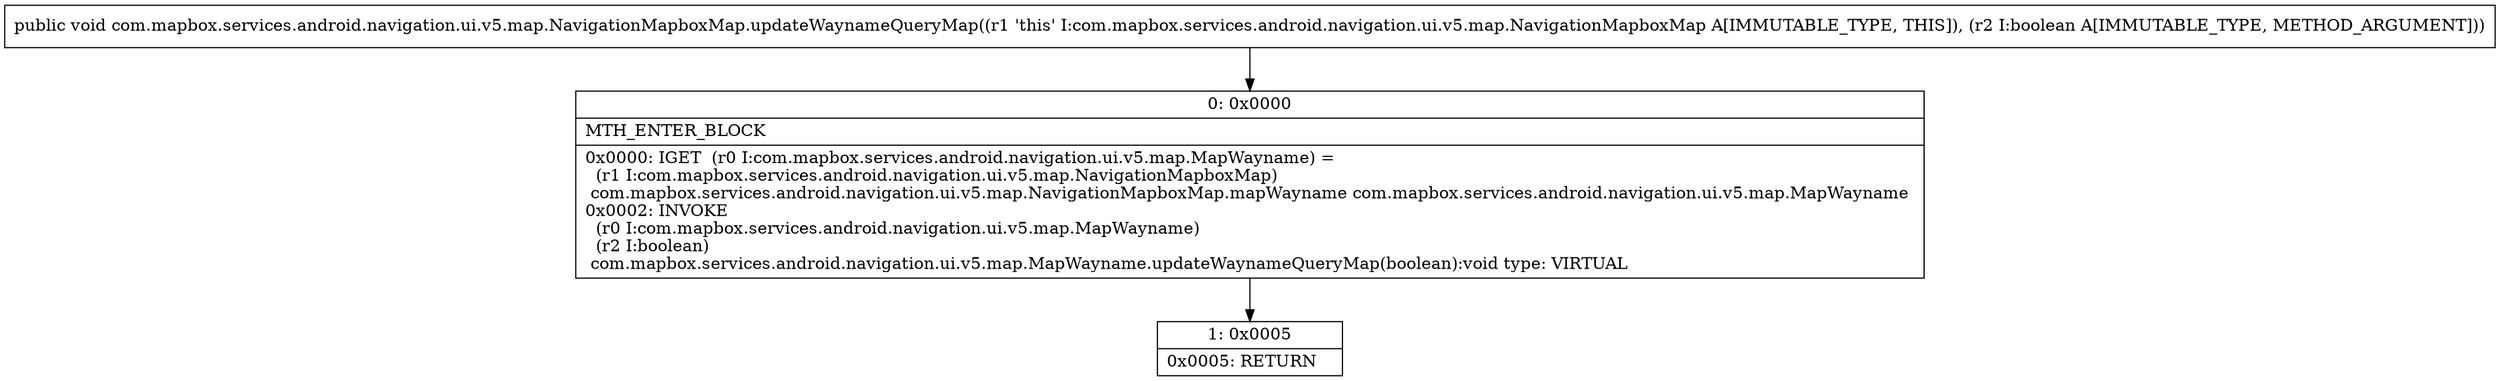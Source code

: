 digraph "CFG forcom.mapbox.services.android.navigation.ui.v5.map.NavigationMapboxMap.updateWaynameQueryMap(Z)V" {
Node_0 [shape=record,label="{0\:\ 0x0000|MTH_ENTER_BLOCK\l|0x0000: IGET  (r0 I:com.mapbox.services.android.navigation.ui.v5.map.MapWayname) = \l  (r1 I:com.mapbox.services.android.navigation.ui.v5.map.NavigationMapboxMap)\l com.mapbox.services.android.navigation.ui.v5.map.NavigationMapboxMap.mapWayname com.mapbox.services.android.navigation.ui.v5.map.MapWayname \l0x0002: INVOKE  \l  (r0 I:com.mapbox.services.android.navigation.ui.v5.map.MapWayname)\l  (r2 I:boolean)\l com.mapbox.services.android.navigation.ui.v5.map.MapWayname.updateWaynameQueryMap(boolean):void type: VIRTUAL \l}"];
Node_1 [shape=record,label="{1\:\ 0x0005|0x0005: RETURN   \l}"];
MethodNode[shape=record,label="{public void com.mapbox.services.android.navigation.ui.v5.map.NavigationMapboxMap.updateWaynameQueryMap((r1 'this' I:com.mapbox.services.android.navigation.ui.v5.map.NavigationMapboxMap A[IMMUTABLE_TYPE, THIS]), (r2 I:boolean A[IMMUTABLE_TYPE, METHOD_ARGUMENT])) }"];
MethodNode -> Node_0;
Node_0 -> Node_1;
}

